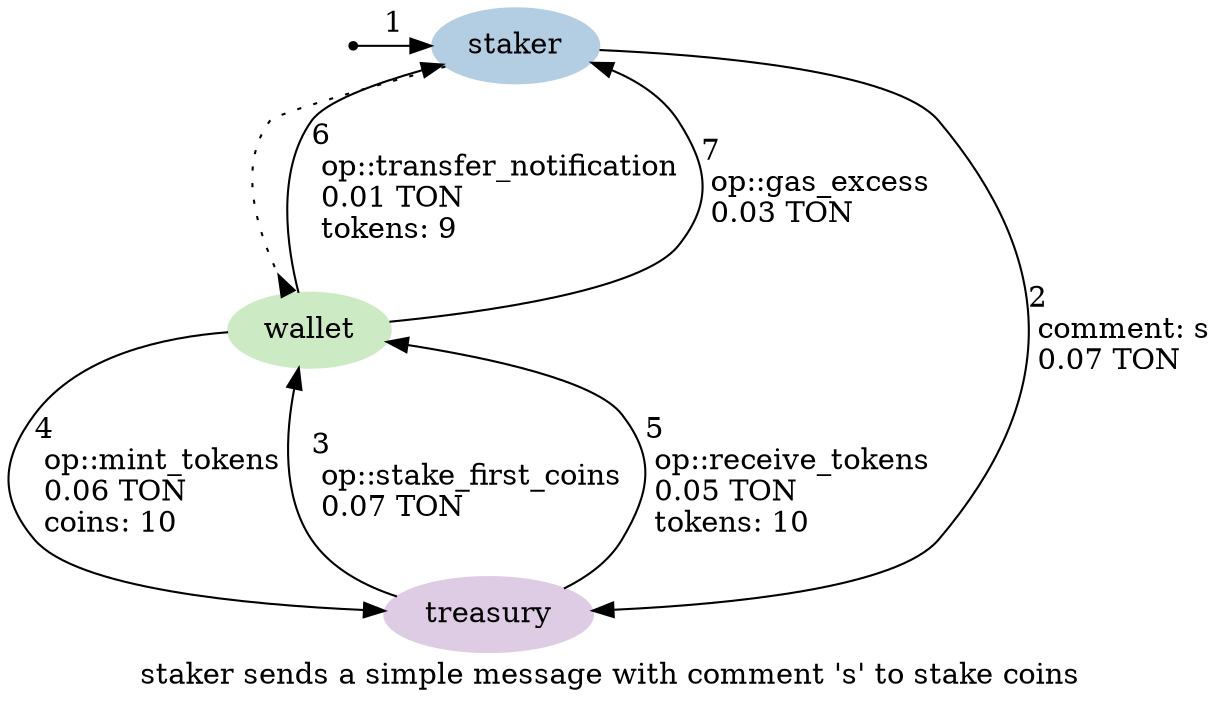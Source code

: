 digraph {
    label="staker sends a simple message with comment 's' to stake coins"
    node [ colorscheme=pastel19 style=filled ]

    /* Entities */
    external [ shape=point ]
    staker [ color=2 ]
    wallet [ color=3 ]
    treasury [ color=4 ]

    /* Relationships */
    staker -> wallet [ arrowhead=inv style=dotted ]
    external -> staker [ label="1" ]
    staker -> treasury [ label="2\l comment: s\l 0.07 TON\l" ]
    treasury -> wallet [ label="3\l op::stake_first_coins\l 0.07 TON\l" ]
    wallet -> treasury [ label="4\l op::mint_tokens\l 0.06 TON\l coins: 10\l" ]
    treasury -> wallet [ label="5\l op::receive_tokens\l 0.05 TON\l tokens: 10\l" ]
    wallet -> staker [ label="6\l op::transfer_notification\l 0.01 TON\l tokens: 9\l" ]
    wallet -> staker [ label="7\l op::gas_excess\l 0.03 TON\l" ]

    /* Ranks */
    { rank=min external staker }
    { rank=max treasury }
}
